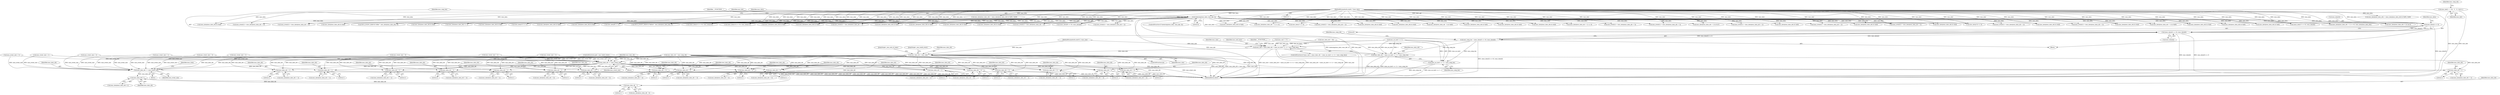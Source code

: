 digraph "0_wildmidi_660b513d99bced8783a4a5984ac2f742c74ebbdd_2@pointer" {
"1000242" [label="(Call,(mus_data[5] << 8) | mus_data[4])"];
"1000243" [label="(Call,mus_data[5] << 8)"];
"1000227" [label="(Call,memcmp(mus_data, mus_hdr, 4))"];
"1000124" [label="(MethodParameterIn,uint8_t *mus_data)"];
"1000128" [label="(Call,mus_hdr[] = { 'M', 'U', 'S', 0x1A })"];
"1000240" [label="(Call,mus_song_len = (mus_data[5] << 8) | mus_data[4])"];
"1000303" [label="(Call,mus_size < (mus_data_ofs + (mus_no_instr << 1) + mus_song_len))"];
"1001257" [label="(Call,mus_data_ofs < mus_size)"];
"1000497" [label="(Call,mus_data_ofs + 1)"];
"1000516" [label="(Call,mus_data_ofs + 1)"];
"1000542" [label="(Call,mus_data_ofs + 1)"];
"1000552" [label="(Call,mus_data_ofs + 2)"];
"1000593" [label="(Call,mus_data_ofs + 1)"];
"1000633" [label="(Call,mus_data_ofs + 1)"];
"1000666" [label="(Call,mus_data_ofs + 1)"];
"1000820" [label="(Call,mus_data_ofs + 1)"];
"1000842" [label="(Call,mus_data_ofs + 2)"];
"1000879" [label="(Call,mus_data_ofs + 2)"];
"1000911" [label="(Call,mus_data_ofs + 2)"];
"1000943" [label="(Call,mus_data_ofs + 2)"];
"1000975" [label="(Call,mus_data_ofs + 2)"];
"1001007" [label="(Call,mus_data_ofs + 2)"];
"1001039" [label="(Call,mus_data_ofs + 2)"];
"1001071" [label="(Call,mus_data_ofs + 2)"];
"1001103" [label="(Call,mus_data_ofs + 2)"];
"1001135" [label="(Call,mus_data_ofs + 2)"];
"1001185" [label="(Call,mus_data_ofs += mus_event_size)"];
"1001189" [label="(Call,mus_data_ofs += mus_event_size)"];
"1001206" [label="(Call,mus_data_ofs++)"];
"1001212" [label="(Call,mus_data_ofs - 1)"];
"1000305" [label="(Call,mus_data_ofs + (mus_no_instr << 1) + mus_song_len)"];
"1000307" [label="(Call,(mus_no_instr << 1) + mus_song_len)"];
"1000668" [label="(Literal,1)"];
"1000244" [label="(Call,mus_data[5])"];
"1001257" [label="(Call,mus_data_ofs < mus_size)"];
"1000249" [label="(Identifier,mus_data)"];
"1000228" [label="(Identifier,mus_data)"];
"1001187" [label="(Identifier,mus_event_size)"];
"1000705" [label="(Call,mus_data[mus_data_ofs] & 0x0f)"];
"1000314" [label="(Identifier,__FUNCTION__)"];
"1001193" [label="(Identifier,mus_ticks)"];
"1001204" [label="(Call,mus_data[mus_data_ofs++])"];
"1001073" [label="(Literal,2)"];
"1000909" [label="(Call,mus_data[mus_data_ofs + 2])"];
"1000818" [label="(Call,mus_data[mus_data_ofs + 1])"];
"1000497" [label="(Call,mus_data_ofs + 1)"];
"1000422" [label="(Call,mus_data[mus_data_ofs] & 0x0f)"];
"1000879" [label="(Call,mus_data_ofs + 2)"];
"1000591" [label="(Call,mus_data[mus_data_ofs + 1])"];
"1000614" [label="(Call,mus_event_size = 2)"];
"1000411" [label="(ControlStructure,do)"];
"1000959" [label="(Call,mus_data[mus_data_ofs] & 0x0f)"];
"1001188" [label="(ControlStructure,goto _mus_build_event;)"];
"1001065" [label="(Call,mus_event[2] = mus_data[mus_data_ofs + 2])"];
"1001191" [label="(Identifier,mus_event_size)"];
"1001033" [label="(Call,mus_event[2] = mus_data[mus_data_ofs + 2])"];
"1000880" [label="(Identifier,mus_data_ofs)"];
"1000513" [label="(Call,mus_data[mus_data_ofs + 1] & 0x80)"];
"1000546" [label="(Call,mus_event[2] = mus_data[mus_data_ofs + 2])"];
"1000413" [label="(JumpTarget,_mus_build_event:)"];
"1000342" [label="(Call,(mus_data[mus_data_ofs + 1] << 8) | mus_data[mus_data_ofs])"];
"1000276" [label="(Call,mus_data[11] << 8)"];
"1000486" [label="(Call,mus_data[mus_data_ofs] & 0x0f)"];
"1000831" [label="(Call,mus_data[mus_data_ofs] & 0x0f)"];
"1001214" [label="(Literal,1)"];
"1000905" [label="(Call,mus_event[2] = mus_data[mus_data_ofs + 2])"];
"1000927" [label="(Call,mus_data[mus_data_ofs] & 0x0f)"];
"1000241" [label="(Identifier,mus_song_len)"];
"1001041" [label="(Literal,2)"];
"1000544" [label="(Literal,1)"];
"1000821" [label="(Identifier,mus_data_ofs)"];
"1000943" [label="(Call,mus_data_ofs + 2)"];
"1000944" [label="(Identifier,mus_data_ofs)"];
"1001005" [label="(Call,mus_data[mus_data_ofs + 2])"];
"1000789" [label="(Call,mus_data[mus_data_ofs] & 0x0f)"];
"1000543" [label="(Identifier,mus_data_ofs)"];
"1001137" [label="(Literal,2)"];
"1000455" [label="(Call,mus_data[mus_data_ofs] & 0xf0)"];
"1000302" [label="(ControlStructure,if (mus_size < (mus_data_ofs + (mus_no_instr << 1) + mus_song_len)))"];
"1000477" [label="(Call,mus_event_size = 2)"];
"1000975" [label="(Call,mus_data_ofs + 2)"];
"1001148" [label="(Call,mus_event_size = 1)"];
"1000514" [label="(Call,mus_data[mus_data_ofs + 1])"];
"1000226" [label="(ControlStructure,if (memcmp(mus_data, mus_hdr, 4)))"];
"1000602" [label="(Call,mus_data[mus_data_ofs] & 0x0f)"];
"1000863" [label="(Call,mus_data[mus_data_ofs] & 0x0f)"];
"1001189" [label="(Call,mus_data_ofs += mus_event_size)"];
"1001009" [label="(Literal,2)"];
"1000844" [label="(Literal,2)"];
"1000183" [label="(Call,mus_event_size = 0)"];
"1000516" [label="(Call,mus_data_ofs + 1)"];
"1001007" [label="(Call,mus_data_ofs + 2)"];
"1000242" [label="(Call,(mus_data[5] << 8) | mus_data[4])"];
"1000265" [label="(Call,mus_data[9] << 8)"];
"1001203" [label="(Call,mus_data[mus_data_ofs++] & 0x7f)"];
"1001259" [label="(Identifier,mus_size)"];
"1000820" [label="(Call,mus_data_ofs + 1)"];
"1000129" [label="(Identifier,mus_hdr)"];
"1001071" [label="(Call,mus_data_ofs + 2)"];
"1000491" [label="(Call,mus_event[1] = mus_data[mus_data_ofs + 1])"];
"1001206" [label="(Call,mus_data_ofs++)"];
"1000945" [label="(Literal,2)"];
"1001103" [label="(Call,mus_data_ofs + 2)"];
"1000233" [label="(Identifier,__FUNCTION__)"];
"1000469" [label="(Call,mus_data[mus_data_ofs] >> 4)"];
"1001190" [label="(Identifier,mus_data_ofs)"];
"1000275" [label="(Call,(mus_data[11] << 8) | mus_data[10])"];
"1000240" [label="(Call,mus_song_len = (mus_data[5] << 8) | mus_data[4])"];
"1000991" [label="(Call,mus_data[mus_data_ofs] & 0x0f)"];
"1000913" [label="(Literal,2)"];
"1000229" [label="(Identifier,mus_hdr)"];
"1000252" [label="(Identifier,mus_song_ofs)"];
"1001008" [label="(Identifier,mus_data_ofs)"];
"1001207" [label="(Identifier,mus_data_ofs)"];
"1000305" [label="(Call,mus_data_ofs + (mus_no_instr << 1) + mus_song_len)"];
"1000128" [label="(Call,mus_hdr[] = { 'M', 'U', 'S', 0x1A })"];
"1000450" [label="(Call,mus_data[mus_data_ofs] = (mus_data[mus_data_ofs] & 0xf0) | 0x0f)"];
"1000542" [label="(Call,mus_data_ofs + 1)"];
"1001037" [label="(Call,mus_data[mus_data_ofs + 2])"];
"1000126" [label="(Block,)"];
"1001040" [label="(Identifier,mus_data_ofs)"];
"1000582" [label="(Call,mus_data[mus_data_ofs] & 0x0f)"];
"1000303" [label="(Call,mus_size < (mus_data_ofs + (mus_no_instr << 1) + mus_song_len))"];
"1001129" [label="(Call,mus_event[2] = mus_data[mus_data_ofs + 2])"];
"1000132" [label="(Identifier,mus_song_ofs)"];
"1000633" [label="(Call,mus_data_ofs + 1)"];
"1001072" [label="(Identifier,mus_data_ofs)"];
"1000214" [label="(Call,mus_size < 17)"];
"1000593" [label="(Call,mus_data_ofs + 1)"];
"1001258" [label="(Identifier,mus_data_ofs)"];
"1001179" [label="(Call,mus_data[mus_data_ofs] & 0x80)"];
"1001260" [label="(JumpTarget,_mus_end_of_song:)"];
"1000499" [label="(Literal,1)"];
"1000631" [label="(Call,mus_data[mus_data_ofs + 1])"];
"1000666" [label="(Call,mus_data_ofs + 1)"];
"1001097" [label="(Call,mus_event[2] = mus_data[mus_data_ofs + 2])"];
"1000550" [label="(Call,mus_data[mus_data_ofs + 2])"];
"1000635" [label="(Literal,1)"];
"1001001" [label="(Call,mus_event[2] = mus_data[mus_data_ofs + 2])"];
"1000563" [label="(Call,mus_data[mus_data_ofs] & 0x0f)"];
"1000554" [label="(Literal,2)"];
"1000553" [label="(Identifier,mus_data_ofs)"];
"1000443" [label="(Call,mus_data[mus_data_ofs] & 0x0f)"];
"1000412" [label="(Block,)"];
"1000539" [label="(Call,mus_data[mus_data_ofs + 1] & 0x7f)"];
"1000634" [label="(Identifier,mus_data_ofs)"];
"1000843" [label="(Identifier,mus_data_ofs)"];
"1001069" [label="(Call,mus_data[mus_data_ofs + 2])"];
"1000660" [label="(Call,mus_event_size = 2)"];
"1000873" [label="(Call,mus_event[2] = mus_data[mus_data_ofs + 2])"];
"1000253" [label="(Call,(mus_data[7] << 8) | mus_data[6])"];
"1000977" [label="(Literal,2)"];
"1001135" [label="(Call,mus_data_ofs + 2)"];
"1000552" [label="(Call,mus_data_ofs + 2)"];
"1000308" [label="(Call,mus_no_instr << 1)"];
"1000630" [label="(Call,mus_data[mus_data_ofs + 1] << 6)"];
"1000973" [label="(Call,mus_data[mus_data_ofs + 2])"];
"1001105" [label="(Literal,2)"];
"1000254" [label="(Call,mus_data[7] << 8)"];
"1000311" [label="(Identifier,mus_song_len)"];
"1000356" [label="(Call,mus_data_ofs = mus_song_ofs)"];
"1001210" [label="(Call,mus_data[mus_data_ofs - 1])"];
"1000530" [label="(Call,mus_data[mus_data_ofs] & 0x0f)"];
"1000495" [label="(Call,mus_data[mus_data_ofs + 1])"];
"1000498" [label="(Identifier,mus_data_ofs)"];
"1000937" [label="(Call,mus_event[2] = mus_data[mus_data_ofs + 2])"];
"1001209" [label="(Call,mus_data[mus_data_ofs - 1] & 0x80)"];
"1001186" [label="(Identifier,mus_data_ofs)"];
"1000414" [label="(Call,MUS_EVENT_DEBUG(\"Before\", mus_data[mus_data_ofs], 0))"];
"1001185" [label="(Call,mus_data_ofs += mus_event_size)"];
"1000304" [label="(Identifier,mus_size)"];
"1001101" [label="(Call,mus_data[mus_data_ofs + 2])"];
"1000248" [label="(Call,mus_data[4])"];
"1000307" [label="(Call,(mus_no_instr << 1) + mus_song_len)"];
"1000587" [label="(Call,mus_event[1] = mus_data[mus_data_ofs + 1])"];
"1000623" [label="(Call,mus_data[mus_data_ofs] & 0x0f)"];
"1001326" [label="(MethodReturn,RET)"];
"1000664" [label="(Call,mus_data[mus_data_ofs + 1])"];
"1000243" [label="(Call,mus_data[5] << 8)"];
"1000299" [label="(Call,mus_data_ofs = 16)"];
"1001136" [label="(Identifier,mus_data_ofs)"];
"1000291" [label="(Call,mus_data[13] << 8)"];
"1000594" [label="(Identifier,mus_data_ofs)"];
"1001212" [label="(Call,mus_data_ofs - 1)"];
"1000124" [label="(MethodParameterIn,uint8_t *mus_data)"];
"1001039" [label="(Call,mus_data_ofs + 2)"];
"1000595" [label="(Literal,1)"];
"1001119" [label="(Call,mus_data[mus_data_ofs] & 0x0f)"];
"1000912" [label="(Identifier,mus_data_ofs)"];
"1000877" [label="(Call,mus_data[mus_data_ofs + 2])"];
"1000895" [label="(Call,mus_data[mus_data_ofs] & 0x0f)"];
"1000667" [label="(Identifier,mus_data_ofs)"];
"1000227" [label="(Call,memcmp(mus_data, mus_hdr, 4))"];
"1001133" [label="(Call,mus_data[mus_data_ofs + 2])"];
"1001023" [label="(Call,mus_data[mus_data_ofs] & 0x0f)"];
"1000840" [label="(Call,mus_data[mus_data_ofs + 2])"];
"1000881" [label="(Literal,2)"];
"1000969" [label="(Call,mus_event[2] = mus_data[mus_data_ofs + 2])"];
"1001104" [label="(Identifier,mus_data_ofs)"];
"1000517" [label="(Identifier,mus_data_ofs)"];
"1000733" [label="(Call,mus_data[mus_data_ofs] & 0x0f)"];
"1000290" [label="(Call,(mus_data[13] << 8) | mus_data[12])"];
"1001157" [label="(Call,mus_event_size = 1)"];
"1000230" [label="(Literal,4)"];
"1001055" [label="(Call,mus_data[mus_data_ofs] & 0x0f)"];
"1000573" [label="(Call,mus_event_size = 2)"];
"1000911" [label="(Call,mus_data_ofs + 2)"];
"1000429" [label="(Call,mus_data[mus_data_ofs] = (mus_data[mus_data_ofs] & 0xf0) | 0x09)"];
"1000814" [label="(Call,mus_event_size = 3)"];
"1000125" [label="(MethodParameterIn,uint32_t mus_size)"];
"1000540" [label="(Call,mus_data[mus_data_ofs + 1])"];
"1000306" [label="(Identifier,mus_data_ofs)"];
"1000976" [label="(Identifier,mus_data_ofs)"];
"1000461" [label="(Call,MUS_EVENT_DEBUG(\"After\", mus_data[mus_data_ofs], 0))"];
"1000677" [label="(Call,mus_data[mus_data_ofs] & 0x0f)"];
"1000247" [label="(Literal,8)"];
"1000941" [label="(Call,mus_data[mus_data_ofs + 2])"];
"1000521" [label="(Call,mus_event_size = 3)"];
"1000842" [label="(Call,mus_data_ofs + 2)"];
"1001213" [label="(Identifier,mus_data_ofs)"];
"1001184" [label="(Block,)"];
"1000322" [label="(Identifier,mus_mid_instr)"];
"1000264" [label="(Call,(mus_data[9] << 8) | mus_data[8])"];
"1000343" [label="(Call,mus_data[mus_data_ofs + 1] << 8)"];
"1000434" [label="(Call,mus_data[mus_data_ofs] & 0xf0)"];
"1000761" [label="(Call,mus_data[mus_data_ofs] & 0x0f)"];
"1000822" [label="(Literal,1)"];
"1000836" [label="(Call,mus_event[1] = mus_data[mus_data_ofs + 2])"];
"1001087" [label="(Call,mus_data[mus_data_ofs] & 0x0f)"];
"1000518" [label="(Literal,1)"];
"1000242" -> "1000240"  [label="AST: "];
"1000242" -> "1000248"  [label="CFG: "];
"1000243" -> "1000242"  [label="AST: "];
"1000248" -> "1000242"  [label="AST: "];
"1000240" -> "1000242"  [label="CFG: "];
"1000242" -> "1001326"  [label="DDG: mus_data[4]"];
"1000242" -> "1001326"  [label="DDG: mus_data[5] << 8"];
"1000242" -> "1000240"  [label="DDG: mus_data[5] << 8"];
"1000242" -> "1000240"  [label="DDG: mus_data[4]"];
"1000243" -> "1000242"  [label="DDG: mus_data[5]"];
"1000243" -> "1000242"  [label="DDG: 8"];
"1000227" -> "1000242"  [label="DDG: mus_data"];
"1000124" -> "1000242"  [label="DDG: mus_data"];
"1000243" -> "1000247"  [label="CFG: "];
"1000244" -> "1000243"  [label="AST: "];
"1000247" -> "1000243"  [label="AST: "];
"1000249" -> "1000243"  [label="CFG: "];
"1000243" -> "1001326"  [label="DDG: mus_data[5]"];
"1000227" -> "1000243"  [label="DDG: mus_data"];
"1000124" -> "1000243"  [label="DDG: mus_data"];
"1000227" -> "1000226"  [label="AST: "];
"1000227" -> "1000230"  [label="CFG: "];
"1000228" -> "1000227"  [label="AST: "];
"1000229" -> "1000227"  [label="AST: "];
"1000230" -> "1000227"  [label="AST: "];
"1000233" -> "1000227"  [label="CFG: "];
"1000241" -> "1000227"  [label="CFG: "];
"1000227" -> "1001326"  [label="DDG: memcmp(mus_data, mus_hdr, 4)"];
"1000227" -> "1001326"  [label="DDG: mus_data"];
"1000227" -> "1001326"  [label="DDG: mus_hdr"];
"1000124" -> "1000227"  [label="DDG: mus_data"];
"1000128" -> "1000227"  [label="DDG: mus_hdr"];
"1000227" -> "1000254"  [label="DDG: mus_data"];
"1000227" -> "1000253"  [label="DDG: mus_data"];
"1000227" -> "1000265"  [label="DDG: mus_data"];
"1000227" -> "1000264"  [label="DDG: mus_data"];
"1000227" -> "1000276"  [label="DDG: mus_data"];
"1000227" -> "1000275"  [label="DDG: mus_data"];
"1000227" -> "1000291"  [label="DDG: mus_data"];
"1000227" -> "1000290"  [label="DDG: mus_data"];
"1000227" -> "1000343"  [label="DDG: mus_data"];
"1000227" -> "1000342"  [label="DDG: mus_data"];
"1000227" -> "1000414"  [label="DDG: mus_data"];
"1000227" -> "1000422"  [label="DDG: mus_data"];
"1000227" -> "1000434"  [label="DDG: mus_data"];
"1000227" -> "1000443"  [label="DDG: mus_data"];
"1000227" -> "1000455"  [label="DDG: mus_data"];
"1000227" -> "1000461"  [label="DDG: mus_data"];
"1000227" -> "1000469"  [label="DDG: mus_data"];
"1000227" -> "1000486"  [label="DDG: mus_data"];
"1000227" -> "1000491"  [label="DDG: mus_data"];
"1000227" -> "1000513"  [label="DDG: mus_data"];
"1000227" -> "1000530"  [label="DDG: mus_data"];
"1000227" -> "1000539"  [label="DDG: mus_data"];
"1000227" -> "1000546"  [label="DDG: mus_data"];
"1000227" -> "1000563"  [label="DDG: mus_data"];
"1000227" -> "1000582"  [label="DDG: mus_data"];
"1000227" -> "1000587"  [label="DDG: mus_data"];
"1000227" -> "1000602"  [label="DDG: mus_data"];
"1000227" -> "1000623"  [label="DDG: mus_data"];
"1000227" -> "1000630"  [label="DDG: mus_data"];
"1000227" -> "1000677"  [label="DDG: mus_data"];
"1000227" -> "1000705"  [label="DDG: mus_data"];
"1000227" -> "1000733"  [label="DDG: mus_data"];
"1000227" -> "1000761"  [label="DDG: mus_data"];
"1000227" -> "1000789"  [label="DDG: mus_data"];
"1000227" -> "1000831"  [label="DDG: mus_data"];
"1000227" -> "1000836"  [label="DDG: mus_data"];
"1000227" -> "1000863"  [label="DDG: mus_data"];
"1000227" -> "1000873"  [label="DDG: mus_data"];
"1000227" -> "1000895"  [label="DDG: mus_data"];
"1000227" -> "1000905"  [label="DDG: mus_data"];
"1000227" -> "1000927"  [label="DDG: mus_data"];
"1000227" -> "1000937"  [label="DDG: mus_data"];
"1000227" -> "1000959"  [label="DDG: mus_data"];
"1000227" -> "1000969"  [label="DDG: mus_data"];
"1000227" -> "1000991"  [label="DDG: mus_data"];
"1000227" -> "1001001"  [label="DDG: mus_data"];
"1000227" -> "1001023"  [label="DDG: mus_data"];
"1000227" -> "1001033"  [label="DDG: mus_data"];
"1000227" -> "1001055"  [label="DDG: mus_data"];
"1000227" -> "1001065"  [label="DDG: mus_data"];
"1000227" -> "1001087"  [label="DDG: mus_data"];
"1000227" -> "1001097"  [label="DDG: mus_data"];
"1000227" -> "1001119"  [label="DDG: mus_data"];
"1000227" -> "1001129"  [label="DDG: mus_data"];
"1000227" -> "1001179"  [label="DDG: mus_data"];
"1000227" -> "1001203"  [label="DDG: mus_data"];
"1000227" -> "1001209"  [label="DDG: mus_data"];
"1000124" -> "1000123"  [label="AST: "];
"1000124" -> "1001326"  [label="DDG: mus_data"];
"1000124" -> "1000254"  [label="DDG: mus_data"];
"1000124" -> "1000253"  [label="DDG: mus_data"];
"1000124" -> "1000265"  [label="DDG: mus_data"];
"1000124" -> "1000264"  [label="DDG: mus_data"];
"1000124" -> "1000276"  [label="DDG: mus_data"];
"1000124" -> "1000275"  [label="DDG: mus_data"];
"1000124" -> "1000291"  [label="DDG: mus_data"];
"1000124" -> "1000290"  [label="DDG: mus_data"];
"1000124" -> "1000343"  [label="DDG: mus_data"];
"1000124" -> "1000342"  [label="DDG: mus_data"];
"1000124" -> "1000414"  [label="DDG: mus_data"];
"1000124" -> "1000422"  [label="DDG: mus_data"];
"1000124" -> "1000429"  [label="DDG: mus_data"];
"1000124" -> "1000434"  [label="DDG: mus_data"];
"1000124" -> "1000443"  [label="DDG: mus_data"];
"1000124" -> "1000450"  [label="DDG: mus_data"];
"1000124" -> "1000455"  [label="DDG: mus_data"];
"1000124" -> "1000461"  [label="DDG: mus_data"];
"1000124" -> "1000469"  [label="DDG: mus_data"];
"1000124" -> "1000486"  [label="DDG: mus_data"];
"1000124" -> "1000491"  [label="DDG: mus_data"];
"1000124" -> "1000513"  [label="DDG: mus_data"];
"1000124" -> "1000530"  [label="DDG: mus_data"];
"1000124" -> "1000539"  [label="DDG: mus_data"];
"1000124" -> "1000546"  [label="DDG: mus_data"];
"1000124" -> "1000563"  [label="DDG: mus_data"];
"1000124" -> "1000582"  [label="DDG: mus_data"];
"1000124" -> "1000587"  [label="DDG: mus_data"];
"1000124" -> "1000602"  [label="DDG: mus_data"];
"1000124" -> "1000623"  [label="DDG: mus_data"];
"1000124" -> "1000630"  [label="DDG: mus_data"];
"1000124" -> "1000677"  [label="DDG: mus_data"];
"1000124" -> "1000705"  [label="DDG: mus_data"];
"1000124" -> "1000733"  [label="DDG: mus_data"];
"1000124" -> "1000761"  [label="DDG: mus_data"];
"1000124" -> "1000789"  [label="DDG: mus_data"];
"1000124" -> "1000831"  [label="DDG: mus_data"];
"1000124" -> "1000836"  [label="DDG: mus_data"];
"1000124" -> "1000863"  [label="DDG: mus_data"];
"1000124" -> "1000873"  [label="DDG: mus_data"];
"1000124" -> "1000895"  [label="DDG: mus_data"];
"1000124" -> "1000905"  [label="DDG: mus_data"];
"1000124" -> "1000927"  [label="DDG: mus_data"];
"1000124" -> "1000937"  [label="DDG: mus_data"];
"1000124" -> "1000959"  [label="DDG: mus_data"];
"1000124" -> "1000969"  [label="DDG: mus_data"];
"1000124" -> "1000991"  [label="DDG: mus_data"];
"1000124" -> "1001001"  [label="DDG: mus_data"];
"1000124" -> "1001023"  [label="DDG: mus_data"];
"1000124" -> "1001033"  [label="DDG: mus_data"];
"1000124" -> "1001055"  [label="DDG: mus_data"];
"1000124" -> "1001065"  [label="DDG: mus_data"];
"1000124" -> "1001087"  [label="DDG: mus_data"];
"1000124" -> "1001097"  [label="DDG: mus_data"];
"1000124" -> "1001119"  [label="DDG: mus_data"];
"1000124" -> "1001129"  [label="DDG: mus_data"];
"1000124" -> "1001179"  [label="DDG: mus_data"];
"1000124" -> "1001203"  [label="DDG: mus_data"];
"1000124" -> "1001209"  [label="DDG: mus_data"];
"1000128" -> "1000126"  [label="AST: "];
"1000128" -> "1000129"  [label="CFG: "];
"1000129" -> "1000128"  [label="AST: "];
"1000132" -> "1000128"  [label="CFG: "];
"1000128" -> "1001326"  [label="DDG: mus_hdr"];
"1000240" -> "1000126"  [label="AST: "];
"1000241" -> "1000240"  [label="AST: "];
"1000252" -> "1000240"  [label="CFG: "];
"1000240" -> "1001326"  [label="DDG: (mus_data[5] << 8) | mus_data[4]"];
"1000240" -> "1000303"  [label="DDG: mus_song_len"];
"1000240" -> "1000305"  [label="DDG: mus_song_len"];
"1000240" -> "1000307"  [label="DDG: mus_song_len"];
"1000303" -> "1000302"  [label="AST: "];
"1000303" -> "1000305"  [label="CFG: "];
"1000304" -> "1000303"  [label="AST: "];
"1000305" -> "1000303"  [label="AST: "];
"1000314" -> "1000303"  [label="CFG: "];
"1000322" -> "1000303"  [label="CFG: "];
"1000303" -> "1001326"  [label="DDG: mus_size"];
"1000303" -> "1001326"  [label="DDG: mus_size < (mus_data_ofs + (mus_no_instr << 1) + mus_song_len)"];
"1000303" -> "1001326"  [label="DDG: mus_data_ofs + (mus_no_instr << 1) + mus_song_len"];
"1000214" -> "1000303"  [label="DDG: mus_size"];
"1000125" -> "1000303"  [label="DDG: mus_size"];
"1000299" -> "1000303"  [label="DDG: mus_data_ofs"];
"1000308" -> "1000303"  [label="DDG: mus_no_instr"];
"1000308" -> "1000303"  [label="DDG: 1"];
"1000303" -> "1001257"  [label="DDG: mus_size"];
"1001257" -> "1000411"  [label="AST: "];
"1001257" -> "1001259"  [label="CFG: "];
"1001258" -> "1001257"  [label="AST: "];
"1001259" -> "1001257"  [label="AST: "];
"1000413" -> "1001257"  [label="CFG: "];
"1001260" -> "1001257"  [label="CFG: "];
"1001257" -> "1001326"  [label="DDG: mus_data_ofs"];
"1001257" -> "1001326"  [label="DDG: mus_data_ofs < mus_size"];
"1001257" -> "1001326"  [label="DDG: mus_size"];
"1001257" -> "1000497"  [label="DDG: mus_data_ofs"];
"1001257" -> "1000516"  [label="DDG: mus_data_ofs"];
"1001257" -> "1000542"  [label="DDG: mus_data_ofs"];
"1001257" -> "1000552"  [label="DDG: mus_data_ofs"];
"1001257" -> "1000593"  [label="DDG: mus_data_ofs"];
"1001257" -> "1000633"  [label="DDG: mus_data_ofs"];
"1001257" -> "1000666"  [label="DDG: mus_data_ofs"];
"1001257" -> "1000820"  [label="DDG: mus_data_ofs"];
"1001257" -> "1000842"  [label="DDG: mus_data_ofs"];
"1001257" -> "1000879"  [label="DDG: mus_data_ofs"];
"1001257" -> "1000911"  [label="DDG: mus_data_ofs"];
"1001257" -> "1000943"  [label="DDG: mus_data_ofs"];
"1001257" -> "1000975"  [label="DDG: mus_data_ofs"];
"1001257" -> "1001007"  [label="DDG: mus_data_ofs"];
"1001257" -> "1001039"  [label="DDG: mus_data_ofs"];
"1001257" -> "1001071"  [label="DDG: mus_data_ofs"];
"1001257" -> "1001103"  [label="DDG: mus_data_ofs"];
"1001257" -> "1001135"  [label="DDG: mus_data_ofs"];
"1001257" -> "1001185"  [label="DDG: mus_data_ofs"];
"1001257" -> "1001189"  [label="DDG: mus_data_ofs"];
"1001212" -> "1001257"  [label="DDG: mus_data_ofs"];
"1000125" -> "1001257"  [label="DDG: mus_size"];
"1000497" -> "1000495"  [label="AST: "];
"1000497" -> "1000499"  [label="CFG: "];
"1000498" -> "1000497"  [label="AST: "];
"1000499" -> "1000497"  [label="AST: "];
"1000495" -> "1000497"  [label="CFG: "];
"1000497" -> "1001326"  [label="DDG: mus_data_ofs"];
"1001185" -> "1000497"  [label="DDG: mus_data_ofs"];
"1000356" -> "1000497"  [label="DDG: mus_data_ofs"];
"1000516" -> "1000514"  [label="AST: "];
"1000516" -> "1000518"  [label="CFG: "];
"1000517" -> "1000516"  [label="AST: "];
"1000518" -> "1000516"  [label="AST: "];
"1000514" -> "1000516"  [label="CFG: "];
"1001185" -> "1000516"  [label="DDG: mus_data_ofs"];
"1000356" -> "1000516"  [label="DDG: mus_data_ofs"];
"1000542" -> "1000540"  [label="AST: "];
"1000542" -> "1000544"  [label="CFG: "];
"1000543" -> "1000542"  [label="AST: "];
"1000544" -> "1000542"  [label="AST: "];
"1000540" -> "1000542"  [label="CFG: "];
"1001185" -> "1000542"  [label="DDG: mus_data_ofs"];
"1000356" -> "1000542"  [label="DDG: mus_data_ofs"];
"1000552" -> "1000550"  [label="AST: "];
"1000552" -> "1000554"  [label="CFG: "];
"1000553" -> "1000552"  [label="AST: "];
"1000554" -> "1000552"  [label="AST: "];
"1000550" -> "1000552"  [label="CFG: "];
"1000552" -> "1001326"  [label="DDG: mus_data_ofs"];
"1001185" -> "1000552"  [label="DDG: mus_data_ofs"];
"1000356" -> "1000552"  [label="DDG: mus_data_ofs"];
"1000593" -> "1000591"  [label="AST: "];
"1000593" -> "1000595"  [label="CFG: "];
"1000594" -> "1000593"  [label="AST: "];
"1000595" -> "1000593"  [label="AST: "];
"1000591" -> "1000593"  [label="CFG: "];
"1000593" -> "1001326"  [label="DDG: mus_data_ofs"];
"1001185" -> "1000593"  [label="DDG: mus_data_ofs"];
"1000356" -> "1000593"  [label="DDG: mus_data_ofs"];
"1000633" -> "1000631"  [label="AST: "];
"1000633" -> "1000635"  [label="CFG: "];
"1000634" -> "1000633"  [label="AST: "];
"1000635" -> "1000633"  [label="AST: "];
"1000631" -> "1000633"  [label="CFG: "];
"1000633" -> "1001326"  [label="DDG: mus_data_ofs"];
"1001185" -> "1000633"  [label="DDG: mus_data_ofs"];
"1000356" -> "1000633"  [label="DDG: mus_data_ofs"];
"1000666" -> "1000664"  [label="AST: "];
"1000666" -> "1000668"  [label="CFG: "];
"1000667" -> "1000666"  [label="AST: "];
"1000668" -> "1000666"  [label="AST: "];
"1000664" -> "1000666"  [label="CFG: "];
"1000666" -> "1001326"  [label="DDG: mus_data_ofs"];
"1001185" -> "1000666"  [label="DDG: mus_data_ofs"];
"1000356" -> "1000666"  [label="DDG: mus_data_ofs"];
"1000820" -> "1000818"  [label="AST: "];
"1000820" -> "1000822"  [label="CFG: "];
"1000821" -> "1000820"  [label="AST: "];
"1000822" -> "1000820"  [label="AST: "];
"1000818" -> "1000820"  [label="CFG: "];
"1001185" -> "1000820"  [label="DDG: mus_data_ofs"];
"1000356" -> "1000820"  [label="DDG: mus_data_ofs"];
"1000842" -> "1000840"  [label="AST: "];
"1000842" -> "1000844"  [label="CFG: "];
"1000843" -> "1000842"  [label="AST: "];
"1000844" -> "1000842"  [label="AST: "];
"1000840" -> "1000842"  [label="CFG: "];
"1000842" -> "1001326"  [label="DDG: mus_data_ofs"];
"1001185" -> "1000842"  [label="DDG: mus_data_ofs"];
"1000356" -> "1000842"  [label="DDG: mus_data_ofs"];
"1000879" -> "1000877"  [label="AST: "];
"1000879" -> "1000881"  [label="CFG: "];
"1000880" -> "1000879"  [label="AST: "];
"1000881" -> "1000879"  [label="AST: "];
"1000877" -> "1000879"  [label="CFG: "];
"1000879" -> "1001326"  [label="DDG: mus_data_ofs"];
"1001185" -> "1000879"  [label="DDG: mus_data_ofs"];
"1000356" -> "1000879"  [label="DDG: mus_data_ofs"];
"1000911" -> "1000909"  [label="AST: "];
"1000911" -> "1000913"  [label="CFG: "];
"1000912" -> "1000911"  [label="AST: "];
"1000913" -> "1000911"  [label="AST: "];
"1000909" -> "1000911"  [label="CFG: "];
"1000911" -> "1001326"  [label="DDG: mus_data_ofs"];
"1001185" -> "1000911"  [label="DDG: mus_data_ofs"];
"1000356" -> "1000911"  [label="DDG: mus_data_ofs"];
"1000943" -> "1000941"  [label="AST: "];
"1000943" -> "1000945"  [label="CFG: "];
"1000944" -> "1000943"  [label="AST: "];
"1000945" -> "1000943"  [label="AST: "];
"1000941" -> "1000943"  [label="CFG: "];
"1000943" -> "1001326"  [label="DDG: mus_data_ofs"];
"1001185" -> "1000943"  [label="DDG: mus_data_ofs"];
"1000356" -> "1000943"  [label="DDG: mus_data_ofs"];
"1000975" -> "1000973"  [label="AST: "];
"1000975" -> "1000977"  [label="CFG: "];
"1000976" -> "1000975"  [label="AST: "];
"1000977" -> "1000975"  [label="AST: "];
"1000973" -> "1000975"  [label="CFG: "];
"1000975" -> "1001326"  [label="DDG: mus_data_ofs"];
"1001185" -> "1000975"  [label="DDG: mus_data_ofs"];
"1000356" -> "1000975"  [label="DDG: mus_data_ofs"];
"1001007" -> "1001005"  [label="AST: "];
"1001007" -> "1001009"  [label="CFG: "];
"1001008" -> "1001007"  [label="AST: "];
"1001009" -> "1001007"  [label="AST: "];
"1001005" -> "1001007"  [label="CFG: "];
"1001007" -> "1001326"  [label="DDG: mus_data_ofs"];
"1001185" -> "1001007"  [label="DDG: mus_data_ofs"];
"1000356" -> "1001007"  [label="DDG: mus_data_ofs"];
"1001039" -> "1001037"  [label="AST: "];
"1001039" -> "1001041"  [label="CFG: "];
"1001040" -> "1001039"  [label="AST: "];
"1001041" -> "1001039"  [label="AST: "];
"1001037" -> "1001039"  [label="CFG: "];
"1001039" -> "1001326"  [label="DDG: mus_data_ofs"];
"1001185" -> "1001039"  [label="DDG: mus_data_ofs"];
"1000356" -> "1001039"  [label="DDG: mus_data_ofs"];
"1001071" -> "1001069"  [label="AST: "];
"1001071" -> "1001073"  [label="CFG: "];
"1001072" -> "1001071"  [label="AST: "];
"1001073" -> "1001071"  [label="AST: "];
"1001069" -> "1001071"  [label="CFG: "];
"1001071" -> "1001326"  [label="DDG: mus_data_ofs"];
"1001185" -> "1001071"  [label="DDG: mus_data_ofs"];
"1000356" -> "1001071"  [label="DDG: mus_data_ofs"];
"1001103" -> "1001101"  [label="AST: "];
"1001103" -> "1001105"  [label="CFG: "];
"1001104" -> "1001103"  [label="AST: "];
"1001105" -> "1001103"  [label="AST: "];
"1001101" -> "1001103"  [label="CFG: "];
"1001103" -> "1001326"  [label="DDG: mus_data_ofs"];
"1001185" -> "1001103"  [label="DDG: mus_data_ofs"];
"1000356" -> "1001103"  [label="DDG: mus_data_ofs"];
"1001135" -> "1001133"  [label="AST: "];
"1001135" -> "1001137"  [label="CFG: "];
"1001136" -> "1001135"  [label="AST: "];
"1001137" -> "1001135"  [label="AST: "];
"1001133" -> "1001135"  [label="CFG: "];
"1001135" -> "1001326"  [label="DDG: mus_data_ofs"];
"1001185" -> "1001135"  [label="DDG: mus_data_ofs"];
"1000356" -> "1001135"  [label="DDG: mus_data_ofs"];
"1001185" -> "1001184"  [label="AST: "];
"1001185" -> "1001187"  [label="CFG: "];
"1001186" -> "1001185"  [label="AST: "];
"1001187" -> "1001185"  [label="AST: "];
"1001188" -> "1001185"  [label="CFG: "];
"1001185" -> "1001326"  [label="DDG: mus_data_ofs"];
"1001185" -> "1001326"  [label="DDG: mus_event_size"];
"1000521" -> "1001185"  [label="DDG: mus_event_size"];
"1000660" -> "1001185"  [label="DDG: mus_event_size"];
"1000814" -> "1001185"  [label="DDG: mus_event_size"];
"1000183" -> "1001185"  [label="DDG: mus_event_size"];
"1000573" -> "1001185"  [label="DDG: mus_event_size"];
"1000614" -> "1001185"  [label="DDG: mus_event_size"];
"1001148" -> "1001185"  [label="DDG: mus_event_size"];
"1000477" -> "1001185"  [label="DDG: mus_event_size"];
"1001157" -> "1001185"  [label="DDG: mus_event_size"];
"1000356" -> "1001185"  [label="DDG: mus_data_ofs"];
"1001185" -> "1001189"  [label="DDG: mus_data_ofs"];
"1001189" -> "1000412"  [label="AST: "];
"1001189" -> "1001191"  [label="CFG: "];
"1001190" -> "1001189"  [label="AST: "];
"1001191" -> "1001189"  [label="AST: "];
"1001193" -> "1001189"  [label="CFG: "];
"1001189" -> "1001326"  [label="DDG: mus_event_size"];
"1000521" -> "1001189"  [label="DDG: mus_event_size"];
"1000660" -> "1001189"  [label="DDG: mus_event_size"];
"1000814" -> "1001189"  [label="DDG: mus_event_size"];
"1000183" -> "1001189"  [label="DDG: mus_event_size"];
"1000573" -> "1001189"  [label="DDG: mus_event_size"];
"1000614" -> "1001189"  [label="DDG: mus_event_size"];
"1001148" -> "1001189"  [label="DDG: mus_event_size"];
"1000477" -> "1001189"  [label="DDG: mus_event_size"];
"1001157" -> "1001189"  [label="DDG: mus_event_size"];
"1000356" -> "1001189"  [label="DDG: mus_data_ofs"];
"1001189" -> "1001206"  [label="DDG: mus_data_ofs"];
"1001206" -> "1001204"  [label="AST: "];
"1001206" -> "1001207"  [label="CFG: "];
"1001207" -> "1001206"  [label="AST: "];
"1001204" -> "1001206"  [label="CFG: "];
"1001212" -> "1001206"  [label="DDG: mus_data_ofs"];
"1001206" -> "1001212"  [label="DDG: mus_data_ofs"];
"1001212" -> "1001210"  [label="AST: "];
"1001212" -> "1001214"  [label="CFG: "];
"1001213" -> "1001212"  [label="AST: "];
"1001214" -> "1001212"  [label="AST: "];
"1001210" -> "1001212"  [label="CFG: "];
"1000305" -> "1000307"  [label="CFG: "];
"1000306" -> "1000305"  [label="AST: "];
"1000307" -> "1000305"  [label="AST: "];
"1000305" -> "1001326"  [label="DDG: (mus_no_instr << 1) + mus_song_len"];
"1000305" -> "1001326"  [label="DDG: mus_data_ofs"];
"1000299" -> "1000305"  [label="DDG: mus_data_ofs"];
"1000308" -> "1000305"  [label="DDG: mus_no_instr"];
"1000308" -> "1000305"  [label="DDG: 1"];
"1000307" -> "1000311"  [label="CFG: "];
"1000308" -> "1000307"  [label="AST: "];
"1000311" -> "1000307"  [label="AST: "];
"1000307" -> "1001326"  [label="DDG: mus_song_len"];
"1000307" -> "1001326"  [label="DDG: mus_no_instr << 1"];
"1000308" -> "1000307"  [label="DDG: mus_no_instr"];
"1000308" -> "1000307"  [label="DDG: 1"];
}
